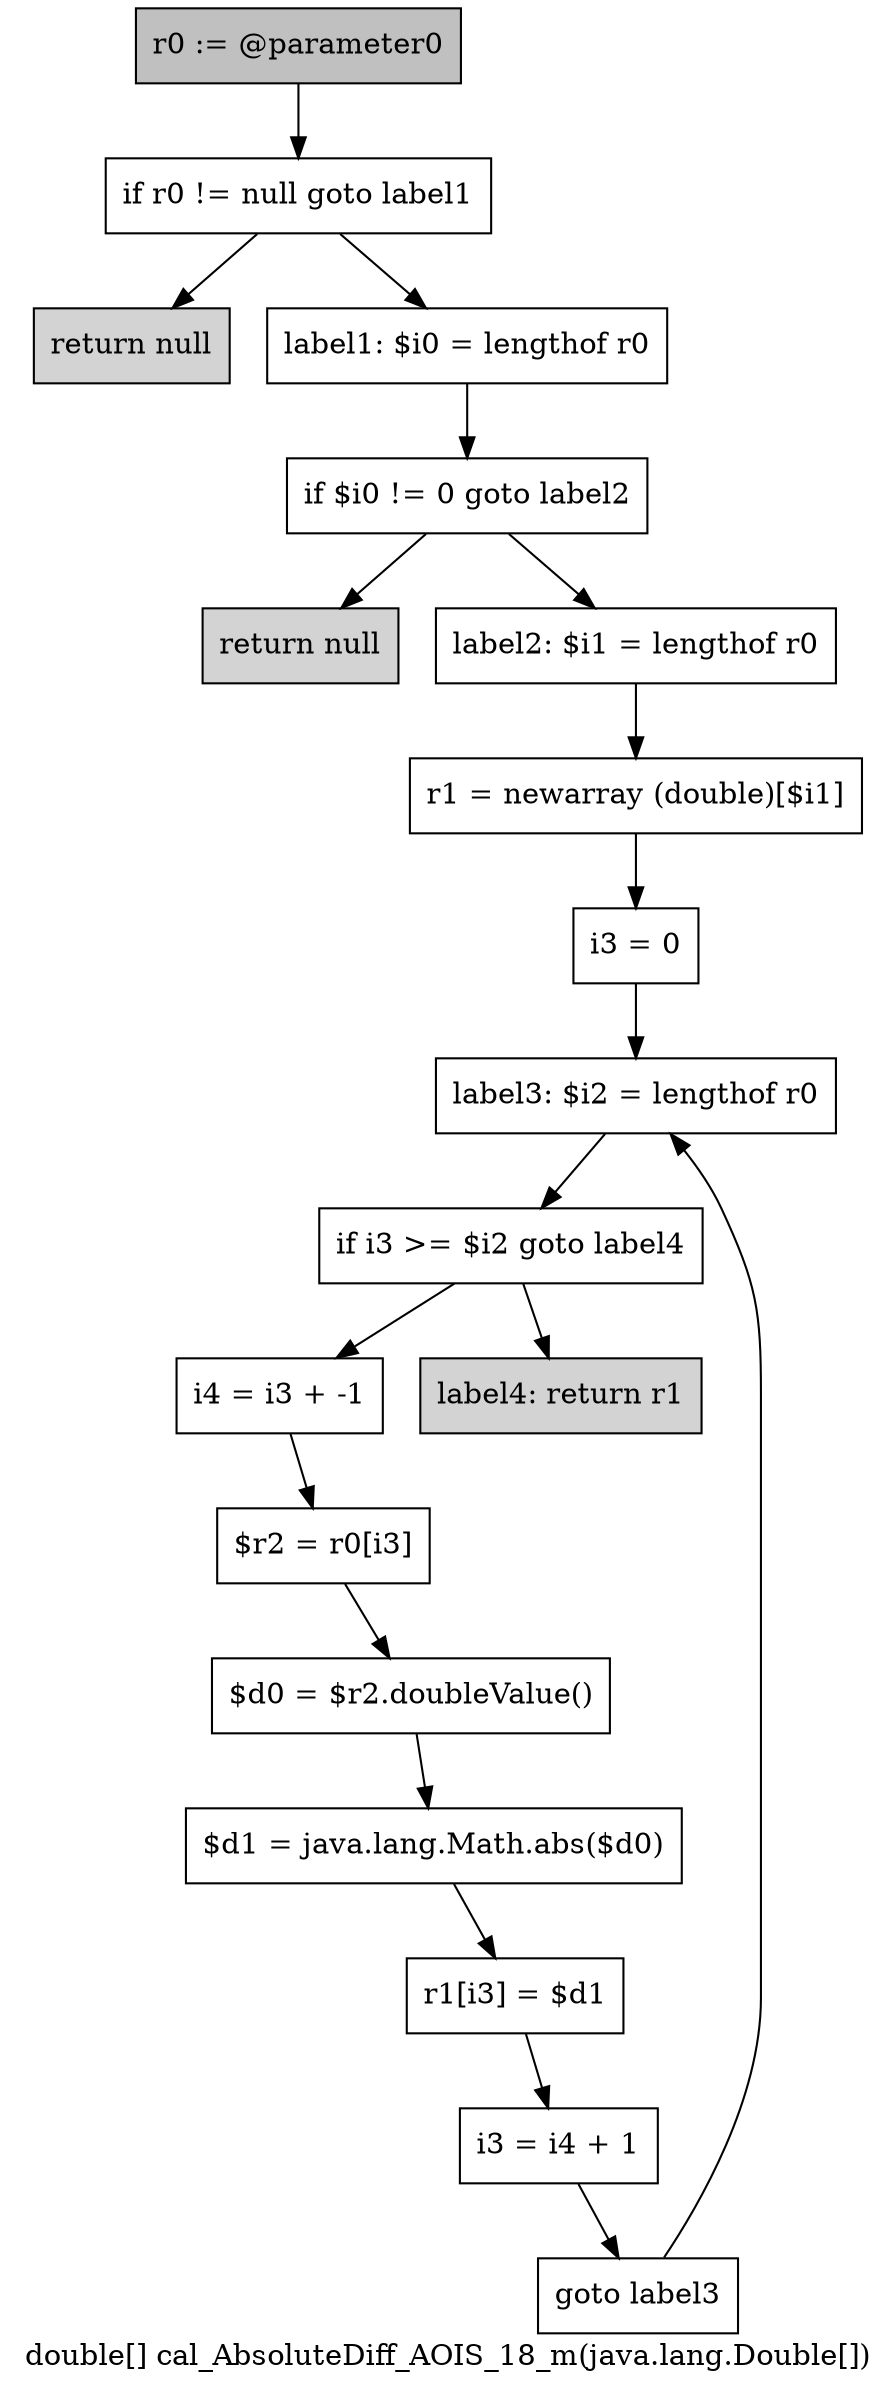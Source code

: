 digraph "double[] cal_AbsoluteDiff_AOIS_18_m(java.lang.Double[])" {
    label="double[] cal_AbsoluteDiff_AOIS_18_m(java.lang.Double[])";
    node [shape=box];
    "0" [style=filled,fillcolor=gray,label="r0 := @parameter0",];
    "1" [label="if r0 != null goto label1",];
    "0"->"1";
    "2" [style=filled,fillcolor=lightgray,label="return null",];
    "1"->"2";
    "3" [label="label1: $i0 = lengthof r0",];
    "1"->"3";
    "4" [label="if $i0 != 0 goto label2",];
    "3"->"4";
    "5" [style=filled,fillcolor=lightgray,label="return null",];
    "4"->"5";
    "6" [label="label2: $i1 = lengthof r0",];
    "4"->"6";
    "7" [label="r1 = newarray (double)[$i1]",];
    "6"->"7";
    "8" [label="i3 = 0",];
    "7"->"8";
    "9" [label="label3: $i2 = lengthof r0",];
    "8"->"9";
    "10" [label="if i3 >= $i2 goto label4",];
    "9"->"10";
    "11" [label="i4 = i3 + -1",];
    "10"->"11";
    "18" [style=filled,fillcolor=lightgray,label="label4: return r1",];
    "10"->"18";
    "12" [label="$r2 = r0[i3]",];
    "11"->"12";
    "13" [label="$d0 = $r2.doubleValue()",];
    "12"->"13";
    "14" [label="$d1 = java.lang.Math.abs($d0)",];
    "13"->"14";
    "15" [label="r1[i3] = $d1",];
    "14"->"15";
    "16" [label="i3 = i4 + 1",];
    "15"->"16";
    "17" [label="goto label3",];
    "16"->"17";
    "17"->"9";
}
